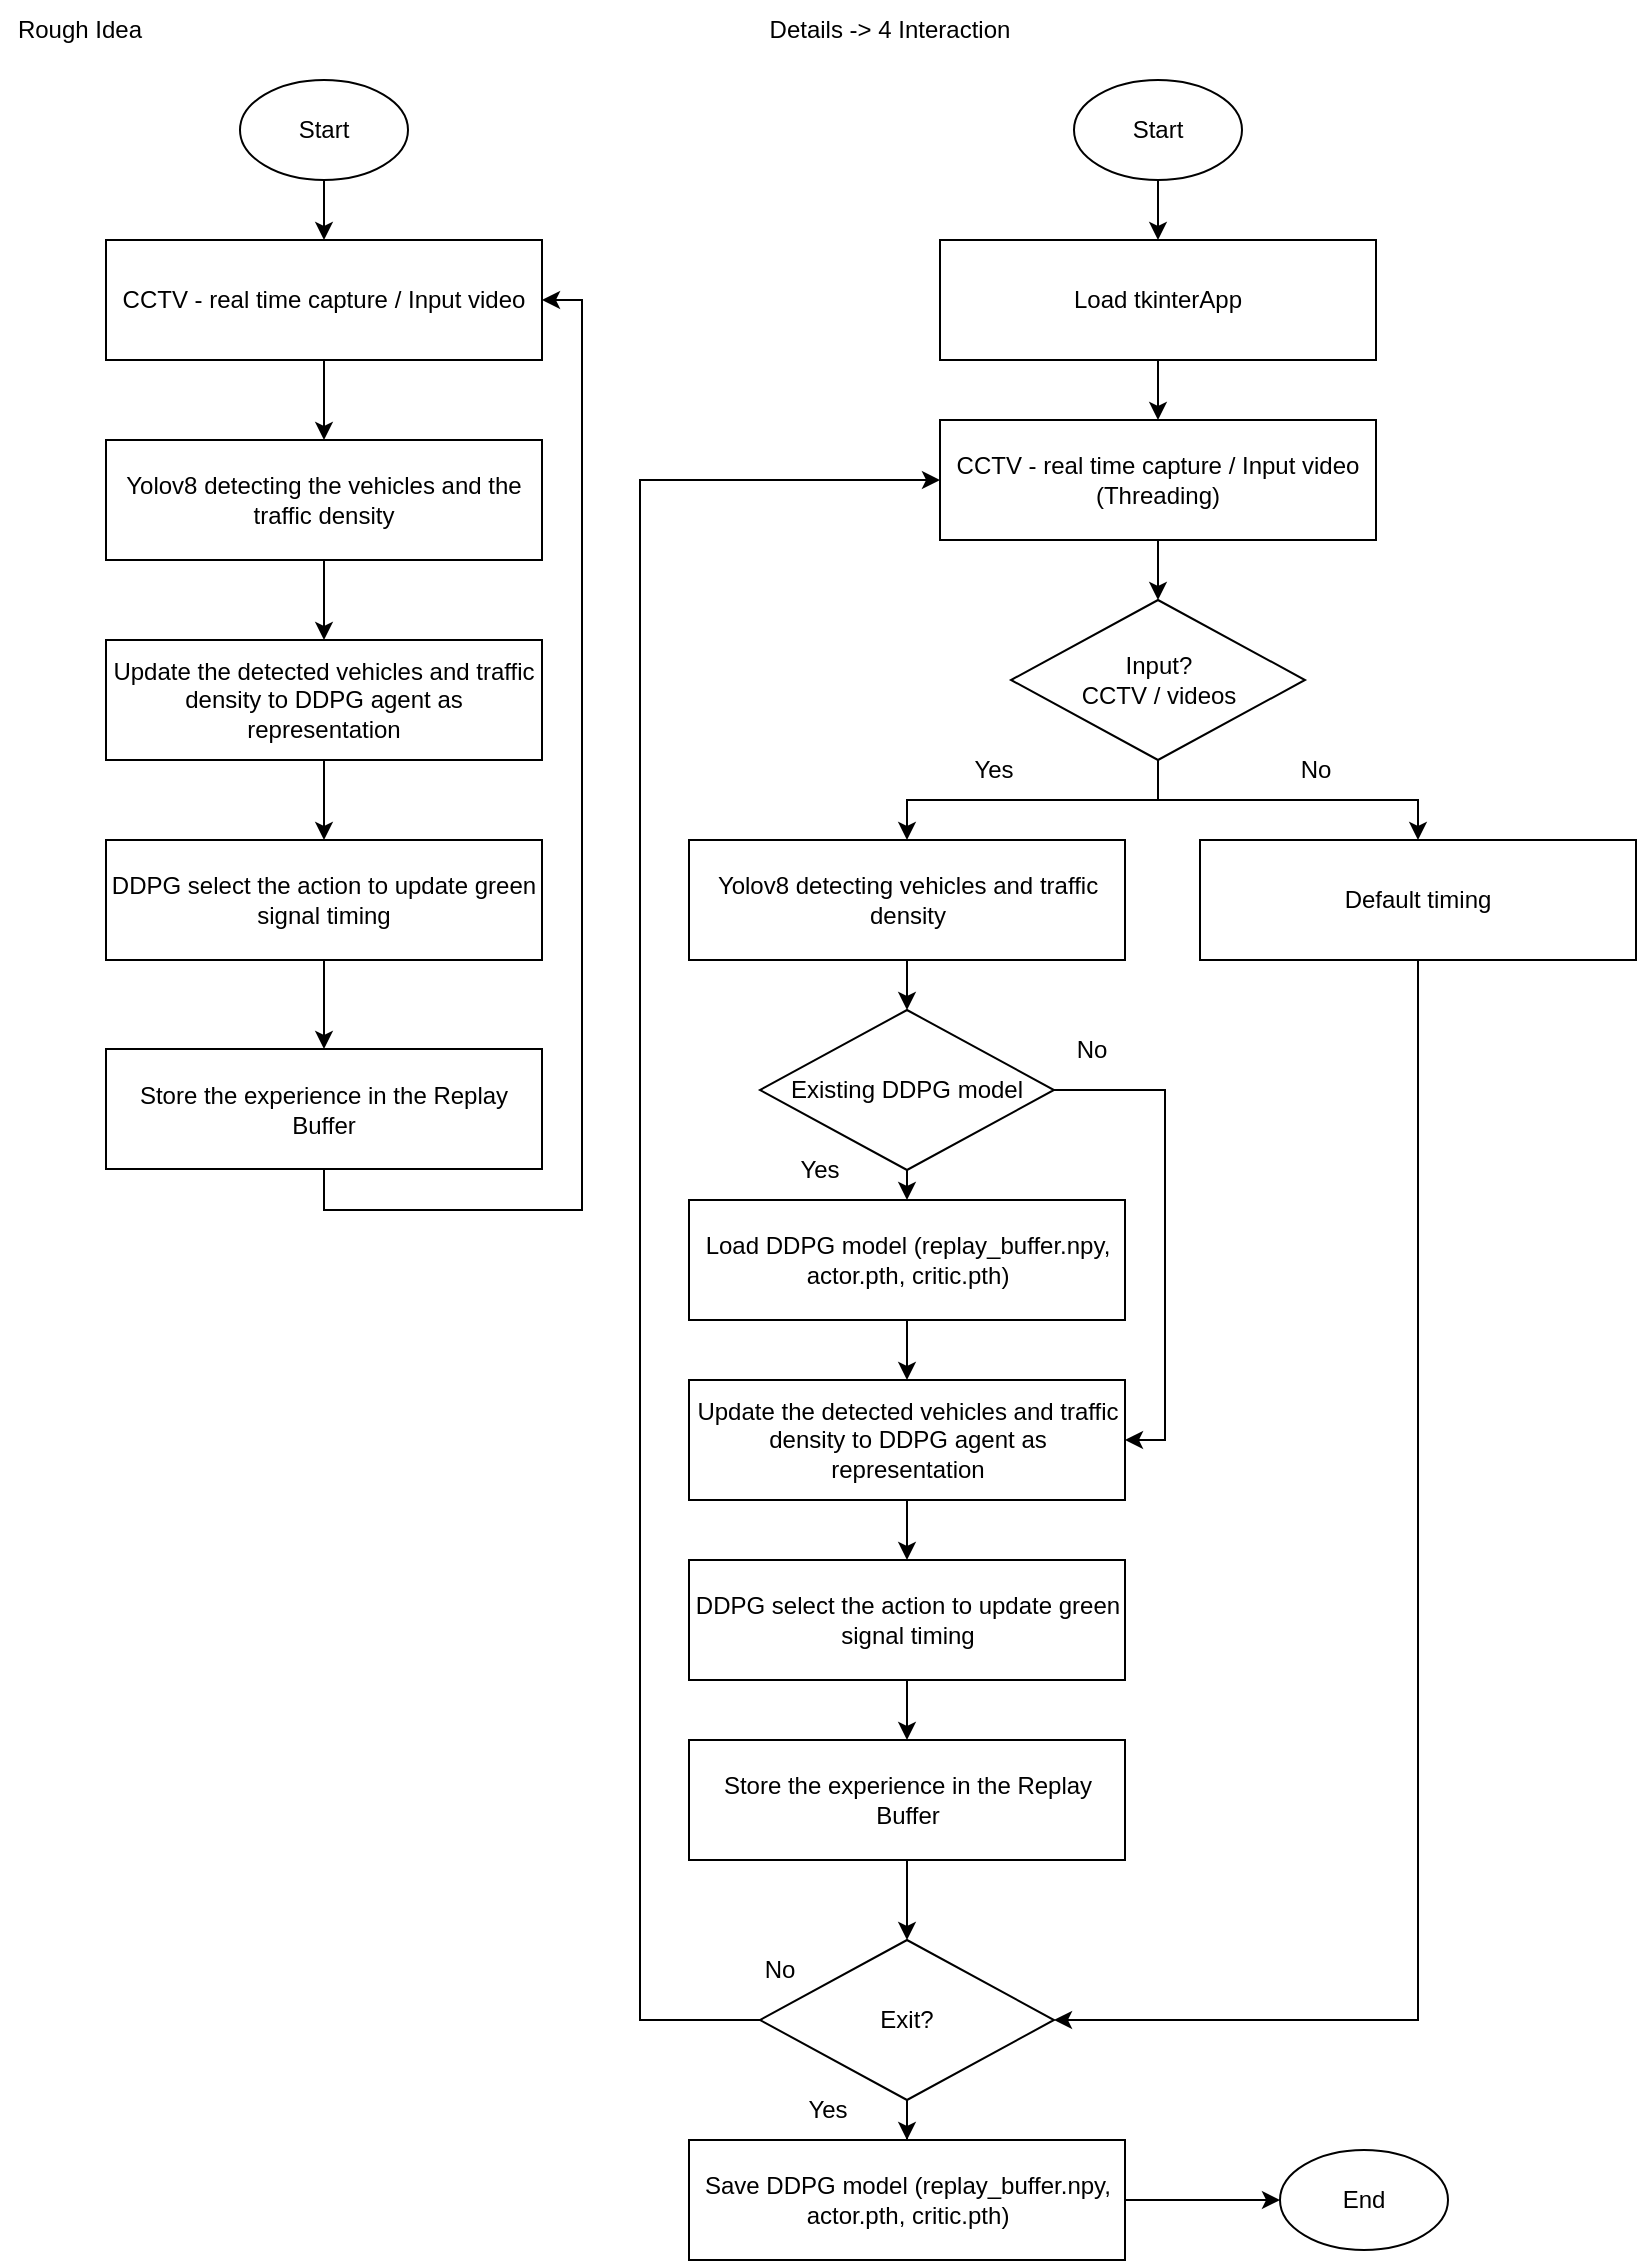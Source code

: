 <mxfile version="24.5.4" type="device">
  <diagram name="Page-1" id="04gQckV_ftPmeAZXTxng">
    <mxGraphModel dx="1674" dy="772" grid="1" gridSize="10" guides="1" tooltips="1" connect="1" arrows="1" fold="1" page="1" pageScale="1" pageWidth="827" pageHeight="1169" math="0" shadow="0">
      <root>
        <mxCell id="0" />
        <mxCell id="1" parent="0" />
        <mxCell id="YbeLXUqcXQGSnMvj45G--1" value="" style="edgeStyle=orthogonalEdgeStyle;rounded=0;orthogonalLoop=1;jettySize=auto;html=1;" edge="1" parent="1" source="YbeLXUqcXQGSnMvj45G--2" target="YbeLXUqcXQGSnMvj45G--4">
          <mxGeometry relative="1" as="geometry" />
        </mxCell>
        <mxCell id="YbeLXUqcXQGSnMvj45G--2" value="Start" style="ellipse;whiteSpace=wrap;html=1;" vertex="1" parent="1">
          <mxGeometry x="120" y="40" width="84" height="50" as="geometry" />
        </mxCell>
        <mxCell id="YbeLXUqcXQGSnMvj45G--3" value="" style="edgeStyle=orthogonalEdgeStyle;rounded=0;orthogonalLoop=1;jettySize=auto;html=1;" edge="1" parent="1" source="YbeLXUqcXQGSnMvj45G--4" target="YbeLXUqcXQGSnMvj45G--6">
          <mxGeometry relative="1" as="geometry" />
        </mxCell>
        <mxCell id="YbeLXUqcXQGSnMvj45G--4" value="CCTV - real time capture / Input video" style="rounded=0;whiteSpace=wrap;html=1;" vertex="1" parent="1">
          <mxGeometry x="53" y="120" width="218" height="60" as="geometry" />
        </mxCell>
        <mxCell id="YbeLXUqcXQGSnMvj45G--5" value="" style="edgeStyle=orthogonalEdgeStyle;rounded=0;orthogonalLoop=1;jettySize=auto;html=1;" edge="1" parent="1" source="YbeLXUqcXQGSnMvj45G--6" target="YbeLXUqcXQGSnMvj45G--8">
          <mxGeometry relative="1" as="geometry" />
        </mxCell>
        <mxCell id="YbeLXUqcXQGSnMvj45G--6" value="Yolov8 detecting the vehicles and the traffic density" style="rounded=0;whiteSpace=wrap;html=1;" vertex="1" parent="1">
          <mxGeometry x="53" y="220" width="218" height="60" as="geometry" />
        </mxCell>
        <mxCell id="YbeLXUqcXQGSnMvj45G--7" value="" style="edgeStyle=orthogonalEdgeStyle;rounded=0;orthogonalLoop=1;jettySize=auto;html=1;" edge="1" parent="1" source="YbeLXUqcXQGSnMvj45G--8" target="YbeLXUqcXQGSnMvj45G--10">
          <mxGeometry relative="1" as="geometry" />
        </mxCell>
        <mxCell id="YbeLXUqcXQGSnMvj45G--8" value="Update the detected vehicles and traffic density to DDPG agent as representation" style="rounded=0;whiteSpace=wrap;html=1;" vertex="1" parent="1">
          <mxGeometry x="53" y="320" width="218" height="60" as="geometry" />
        </mxCell>
        <mxCell id="YbeLXUqcXQGSnMvj45G--40" value="" style="edgeStyle=orthogonalEdgeStyle;rounded=0;orthogonalLoop=1;jettySize=auto;html=1;" edge="1" parent="1" source="YbeLXUqcXQGSnMvj45G--10" target="YbeLXUqcXQGSnMvj45G--39">
          <mxGeometry relative="1" as="geometry" />
        </mxCell>
        <mxCell id="YbeLXUqcXQGSnMvj45G--10" value="DDPG select the action to update green signal timing" style="rounded=0;whiteSpace=wrap;html=1;" vertex="1" parent="1">
          <mxGeometry x="53" y="420" width="218" height="60" as="geometry" />
        </mxCell>
        <mxCell id="YbeLXUqcXQGSnMvj45G--11" value="Rough Idea" style="text;html=1;align=center;verticalAlign=middle;whiteSpace=wrap;rounded=0;" vertex="1" parent="1">
          <mxGeometry width="80" height="30" as="geometry" />
        </mxCell>
        <mxCell id="YbeLXUqcXQGSnMvj45G--12" value="Details -&amp;gt; 4 Interaction" style="text;html=1;align=center;verticalAlign=middle;whiteSpace=wrap;rounded=0;" vertex="1" parent="1">
          <mxGeometry x="360" width="170" height="30" as="geometry" />
        </mxCell>
        <mxCell id="YbeLXUqcXQGSnMvj45G--13" value="" style="edgeStyle=orthogonalEdgeStyle;rounded=0;orthogonalLoop=1;jettySize=auto;html=1;" edge="1" parent="1" source="YbeLXUqcXQGSnMvj45G--14" target="YbeLXUqcXQGSnMvj45G--16">
          <mxGeometry relative="1" as="geometry" />
        </mxCell>
        <mxCell id="YbeLXUqcXQGSnMvj45G--14" value="Start" style="ellipse;whiteSpace=wrap;html=1;" vertex="1" parent="1">
          <mxGeometry x="537" y="40" width="84" height="50" as="geometry" />
        </mxCell>
        <mxCell id="YbeLXUqcXQGSnMvj45G--15" value="" style="edgeStyle=orthogonalEdgeStyle;rounded=0;orthogonalLoop=1;jettySize=auto;html=1;" edge="1" parent="1" source="YbeLXUqcXQGSnMvj45G--16" target="YbeLXUqcXQGSnMvj45G--18">
          <mxGeometry relative="1" as="geometry" />
        </mxCell>
        <mxCell id="YbeLXUqcXQGSnMvj45G--16" value="Load tkinterApp" style="rounded=0;whiteSpace=wrap;html=1;" vertex="1" parent="1">
          <mxGeometry x="470" y="120" width="218" height="60" as="geometry" />
        </mxCell>
        <mxCell id="YbeLXUqcXQGSnMvj45G--17" value="" style="edgeStyle=orthogonalEdgeStyle;rounded=0;orthogonalLoop=1;jettySize=auto;html=1;" edge="1" parent="1" source="YbeLXUqcXQGSnMvj45G--18" target="YbeLXUqcXQGSnMvj45G--33">
          <mxGeometry relative="1" as="geometry" />
        </mxCell>
        <mxCell id="YbeLXUqcXQGSnMvj45G--18" value="CCTV - real time capture / Input video (Threading)" style="rounded=0;whiteSpace=wrap;html=1;" vertex="1" parent="1">
          <mxGeometry x="470" y="210" width="218" height="60" as="geometry" />
        </mxCell>
        <mxCell id="YbeLXUqcXQGSnMvj45G--44" value="" style="edgeStyle=orthogonalEdgeStyle;rounded=0;orthogonalLoop=1;jettySize=auto;html=1;" edge="1" parent="1" source="YbeLXUqcXQGSnMvj45G--20" target="YbeLXUqcXQGSnMvj45G--43">
          <mxGeometry relative="1" as="geometry" />
        </mxCell>
        <mxCell id="YbeLXUqcXQGSnMvj45G--20" value="Yolov8 detecting vehicles and traffic density" style="rounded=0;whiteSpace=wrap;html=1;" vertex="1" parent="1">
          <mxGeometry x="344.5" y="420" width="218" height="60" as="geometry" />
        </mxCell>
        <mxCell id="YbeLXUqcXQGSnMvj45G--21" value="" style="edgeStyle=orthogonalEdgeStyle;rounded=0;orthogonalLoop=1;jettySize=auto;html=1;" edge="1" parent="1" source="YbeLXUqcXQGSnMvj45G--22" target="YbeLXUqcXQGSnMvj45G--24">
          <mxGeometry relative="1" as="geometry" />
        </mxCell>
        <mxCell id="YbeLXUqcXQGSnMvj45G--22" value="Load DDPG model (replay_buffer.npy, actor.pth, critic.pth)" style="rounded=0;whiteSpace=wrap;html=1;" vertex="1" parent="1">
          <mxGeometry x="344.5" y="600" width="218" height="60" as="geometry" />
        </mxCell>
        <mxCell id="YbeLXUqcXQGSnMvj45G--50" value="" style="edgeStyle=orthogonalEdgeStyle;rounded=0;orthogonalLoop=1;jettySize=auto;html=1;" edge="1" parent="1" source="YbeLXUqcXQGSnMvj45G--24" target="YbeLXUqcXQGSnMvj45G--49">
          <mxGeometry relative="1" as="geometry" />
        </mxCell>
        <mxCell id="YbeLXUqcXQGSnMvj45G--24" value="Update the detected vehicles and traffic density to DDPG agent as representation" style="rounded=0;whiteSpace=wrap;html=1;" vertex="1" parent="1">
          <mxGeometry x="344.5" y="690" width="218" height="60" as="geometry" />
        </mxCell>
        <mxCell id="YbeLXUqcXQGSnMvj45G--57" value="" style="edgeStyle=orthogonalEdgeStyle;rounded=0;orthogonalLoop=1;jettySize=auto;html=1;" edge="1" parent="1" source="YbeLXUqcXQGSnMvj45G--27" target="YbeLXUqcXQGSnMvj45G--56">
          <mxGeometry relative="1" as="geometry" />
        </mxCell>
        <mxCell id="YbeLXUqcXQGSnMvj45G--61" style="edgeStyle=orthogonalEdgeStyle;rounded=0;orthogonalLoop=1;jettySize=auto;html=1;entryX=0;entryY=0.5;entryDx=0;entryDy=0;" edge="1" parent="1" source="YbeLXUqcXQGSnMvj45G--27" target="YbeLXUqcXQGSnMvj45G--18">
          <mxGeometry relative="1" as="geometry">
            <Array as="points">
              <mxPoint x="320" y="1010" />
              <mxPoint x="320" y="240" />
            </Array>
          </mxGeometry>
        </mxCell>
        <mxCell id="YbeLXUqcXQGSnMvj45G--27" value="Exit?" style="rhombus;whiteSpace=wrap;html=1;" vertex="1" parent="1">
          <mxGeometry x="380" y="970" width="147" height="80" as="geometry" />
        </mxCell>
        <mxCell id="YbeLXUqcXQGSnMvj45G--28" value="End" style="ellipse;whiteSpace=wrap;html=1;" vertex="1" parent="1">
          <mxGeometry x="640" y="1075" width="84" height="50" as="geometry" />
        </mxCell>
        <mxCell id="YbeLXUqcXQGSnMvj45G--29" value="No" style="text;html=1;align=center;verticalAlign=middle;whiteSpace=wrap;rounded=0;" vertex="1" parent="1">
          <mxGeometry x="360" y="970" width="60" height="30" as="geometry" />
        </mxCell>
        <mxCell id="YbeLXUqcXQGSnMvj45G--31" value="" style="edgeStyle=orthogonalEdgeStyle;rounded=0;orthogonalLoop=1;jettySize=auto;html=1;" edge="1" parent="1" source="YbeLXUqcXQGSnMvj45G--33" target="YbeLXUqcXQGSnMvj45G--35">
          <mxGeometry relative="1" as="geometry" />
        </mxCell>
        <mxCell id="YbeLXUqcXQGSnMvj45G--32" style="edgeStyle=orthogonalEdgeStyle;rounded=0;orthogonalLoop=1;jettySize=auto;html=1;entryX=0.5;entryY=0;entryDx=0;entryDy=0;" edge="1" parent="1" source="YbeLXUqcXQGSnMvj45G--33" target="YbeLXUqcXQGSnMvj45G--20">
          <mxGeometry relative="1" as="geometry" />
        </mxCell>
        <mxCell id="YbeLXUqcXQGSnMvj45G--33" value="Input?&lt;br&gt;CCTV / videos" style="rhombus;whiteSpace=wrap;html=1;" vertex="1" parent="1">
          <mxGeometry x="505.5" y="300" width="147" height="80" as="geometry" />
        </mxCell>
        <mxCell id="YbeLXUqcXQGSnMvj45G--60" style="edgeStyle=orthogonalEdgeStyle;rounded=0;orthogonalLoop=1;jettySize=auto;html=1;exitX=0.5;exitY=1;exitDx=0;exitDy=0;entryX=1;entryY=0.5;entryDx=0;entryDy=0;" edge="1" parent="1" source="YbeLXUqcXQGSnMvj45G--35" target="YbeLXUqcXQGSnMvj45G--27">
          <mxGeometry relative="1" as="geometry" />
        </mxCell>
        <mxCell id="YbeLXUqcXQGSnMvj45G--35" value="Default timing" style="rounded=0;whiteSpace=wrap;html=1;" vertex="1" parent="1">
          <mxGeometry x="600" y="420" width="218" height="60" as="geometry" />
        </mxCell>
        <mxCell id="YbeLXUqcXQGSnMvj45G--36" value="No" style="text;html=1;align=center;verticalAlign=middle;whiteSpace=wrap;rounded=0;" vertex="1" parent="1">
          <mxGeometry x="628" y="370" width="60" height="30" as="geometry" />
        </mxCell>
        <mxCell id="YbeLXUqcXQGSnMvj45G--37" value="Yes" style="text;html=1;align=center;verticalAlign=middle;whiteSpace=wrap;rounded=0;" vertex="1" parent="1">
          <mxGeometry x="467" y="370" width="60" height="30" as="geometry" />
        </mxCell>
        <mxCell id="YbeLXUqcXQGSnMvj45G--42" style="edgeStyle=orthogonalEdgeStyle;rounded=0;orthogonalLoop=1;jettySize=auto;html=1;exitX=0.5;exitY=1;exitDx=0;exitDy=0;entryX=1;entryY=0.5;entryDx=0;entryDy=0;" edge="1" parent="1" source="YbeLXUqcXQGSnMvj45G--39" target="YbeLXUqcXQGSnMvj45G--4">
          <mxGeometry relative="1" as="geometry">
            <Array as="points">
              <mxPoint x="162" y="605" />
              <mxPoint x="291" y="605" />
              <mxPoint x="291" y="150" />
            </Array>
          </mxGeometry>
        </mxCell>
        <mxCell id="YbeLXUqcXQGSnMvj45G--39" value="Store the experience in the Replay Buffer" style="rounded=0;whiteSpace=wrap;html=1;" vertex="1" parent="1">
          <mxGeometry x="53" y="524.5" width="218" height="60" as="geometry" />
        </mxCell>
        <mxCell id="YbeLXUqcXQGSnMvj45G--45" style="edgeStyle=orthogonalEdgeStyle;rounded=0;orthogonalLoop=1;jettySize=auto;html=1;exitX=0.5;exitY=1;exitDx=0;exitDy=0;entryX=0.5;entryY=0;entryDx=0;entryDy=0;" edge="1" parent="1" source="YbeLXUqcXQGSnMvj45G--43" target="YbeLXUqcXQGSnMvj45G--22">
          <mxGeometry relative="1" as="geometry" />
        </mxCell>
        <mxCell id="YbeLXUqcXQGSnMvj45G--47" style="edgeStyle=orthogonalEdgeStyle;rounded=0;orthogonalLoop=1;jettySize=auto;html=1;exitX=1;exitY=0.5;exitDx=0;exitDy=0;entryX=1;entryY=0.5;entryDx=0;entryDy=0;" edge="1" parent="1" source="YbeLXUqcXQGSnMvj45G--43" target="YbeLXUqcXQGSnMvj45G--24">
          <mxGeometry relative="1" as="geometry" />
        </mxCell>
        <mxCell id="YbeLXUqcXQGSnMvj45G--43" value="Existing DDPG model" style="rhombus;whiteSpace=wrap;html=1;" vertex="1" parent="1">
          <mxGeometry x="380" y="505" width="147" height="80" as="geometry" />
        </mxCell>
        <mxCell id="YbeLXUqcXQGSnMvj45G--46" value="Yes" style="text;html=1;align=center;verticalAlign=middle;whiteSpace=wrap;rounded=0;" vertex="1" parent="1">
          <mxGeometry x="380" y="570" width="60" height="30" as="geometry" />
        </mxCell>
        <mxCell id="YbeLXUqcXQGSnMvj45G--48" value="No" style="text;html=1;align=center;verticalAlign=middle;whiteSpace=wrap;rounded=0;" vertex="1" parent="1">
          <mxGeometry x="515.5" y="510" width="60" height="30" as="geometry" />
        </mxCell>
        <mxCell id="YbeLXUqcXQGSnMvj45G--52" value="" style="edgeStyle=orthogonalEdgeStyle;rounded=0;orthogonalLoop=1;jettySize=auto;html=1;" edge="1" parent="1" source="YbeLXUqcXQGSnMvj45G--49" target="YbeLXUqcXQGSnMvj45G--51">
          <mxGeometry relative="1" as="geometry" />
        </mxCell>
        <mxCell id="YbeLXUqcXQGSnMvj45G--49" value="DDPG select the action to update green signal timing" style="rounded=0;whiteSpace=wrap;html=1;" vertex="1" parent="1">
          <mxGeometry x="344.5" y="780" width="218" height="60" as="geometry" />
        </mxCell>
        <mxCell id="YbeLXUqcXQGSnMvj45G--54" style="edgeStyle=orthogonalEdgeStyle;rounded=0;orthogonalLoop=1;jettySize=auto;html=1;exitX=0.5;exitY=1;exitDx=0;exitDy=0;entryX=0.5;entryY=0;entryDx=0;entryDy=0;" edge="1" parent="1" source="YbeLXUqcXQGSnMvj45G--51" target="YbeLXUqcXQGSnMvj45G--27">
          <mxGeometry relative="1" as="geometry" />
        </mxCell>
        <mxCell id="YbeLXUqcXQGSnMvj45G--51" value="Store the experience in the Replay Buffer" style="rounded=0;whiteSpace=wrap;html=1;" vertex="1" parent="1">
          <mxGeometry x="344.5" y="870" width="218" height="60" as="geometry" />
        </mxCell>
        <mxCell id="YbeLXUqcXQGSnMvj45G--59" value="" style="edgeStyle=orthogonalEdgeStyle;rounded=0;orthogonalLoop=1;jettySize=auto;html=1;" edge="1" parent="1" source="YbeLXUqcXQGSnMvj45G--56" target="YbeLXUqcXQGSnMvj45G--28">
          <mxGeometry relative="1" as="geometry" />
        </mxCell>
        <mxCell id="YbeLXUqcXQGSnMvj45G--56" value="Save DDPG model (replay_buffer.npy, actor.pth, critic.pth)" style="rounded=0;whiteSpace=wrap;html=1;" vertex="1" parent="1">
          <mxGeometry x="344.5" y="1070" width="218" height="60" as="geometry" />
        </mxCell>
        <mxCell id="YbeLXUqcXQGSnMvj45G--58" value="Yes" style="text;html=1;align=center;verticalAlign=middle;whiteSpace=wrap;rounded=0;" vertex="1" parent="1">
          <mxGeometry x="384" y="1040" width="60" height="30" as="geometry" />
        </mxCell>
      </root>
    </mxGraphModel>
  </diagram>
</mxfile>
